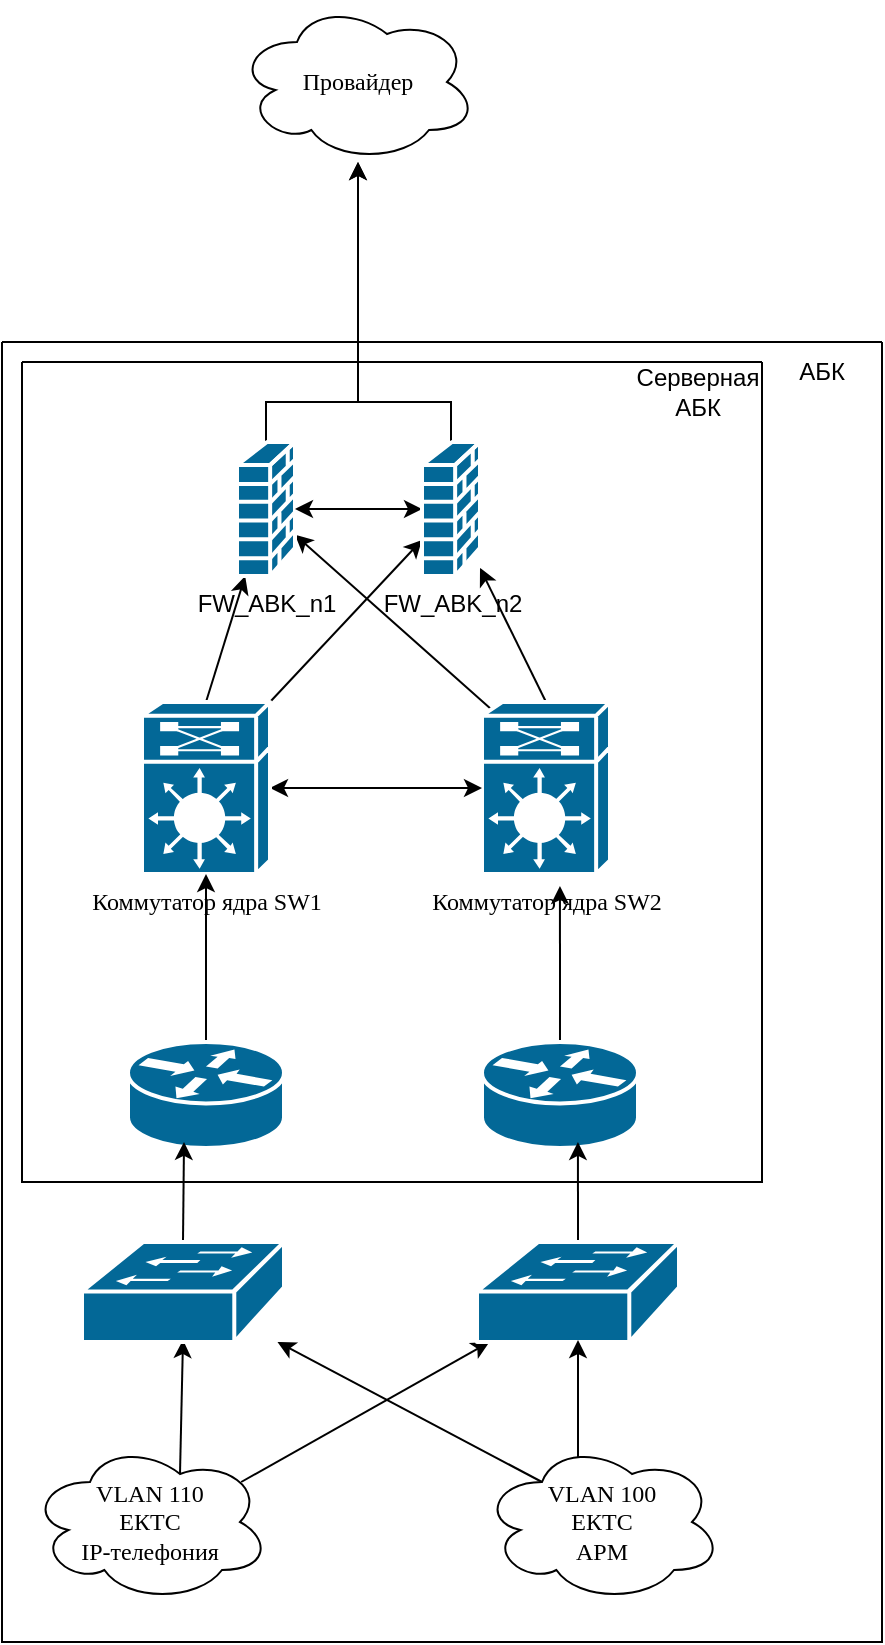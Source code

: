 <mxfile version="15.4.0" type="device"><diagram name="Page-1" id="c37626ed-c26b-45fb-9056-f9ebc6bb27b6"><mxGraphModel dx="852" dy="1344" grid="1" gridSize="10" guides="1" tooltips="1" connect="1" arrows="1" fold="1" page="1" pageScale="1" pageWidth="1100" pageHeight="850" background="none" math="0" shadow="0"><root><mxCell id="0"/><mxCell id="1" parent="0"/><mxCell id="D-X9cWDQWZA9GUAXfRYa-31" value="" style="swimlane;startSize=0;" parent="1" vertex="1"><mxGeometry x="200" y="-100" width="370" height="410" as="geometry"><mxRectangle x="200" y="-100" width="50" height="40" as="alternateBounds"/></mxGeometry></mxCell><mxCell id="D-X9cWDQWZA9GUAXfRYa-15" style="edgeStyle=orthogonalEdgeStyle;rounded=0;orthogonalLoop=1;jettySize=auto;html=1;exitX=0;exitY=0.5;exitDx=0;exitDy=0;exitPerimeter=0;" parent="1" source="1c7a67bf8fd3230f-2" target="1c7a67bf8fd3230f-5" edge="1"><mxGeometry relative="1" as="geometry"/></mxCell><mxCell id="D-X9cWDQWZA9GUAXfRYa-25" style="edgeStyle=none;rounded=0;orthogonalLoop=1;jettySize=auto;html=1;exitX=0.07;exitY=0.04;exitDx=0;exitDy=0;exitPerimeter=0;" parent="1" source="1c7a67bf8fd3230f-2" target="D-X9cWDQWZA9GUAXfRYa-2" edge="1"><mxGeometry relative="1" as="geometry"><mxPoint x="340" y="-10" as="targetPoint"/></mxGeometry></mxCell><mxCell id="D-X9cWDQWZA9GUAXfRYa-28" style="edgeStyle=none;rounded=0;orthogonalLoop=1;jettySize=auto;html=1;exitX=0.5;exitY=0;exitDx=0;exitDy=0;exitPerimeter=0;" parent="1" source="1c7a67bf8fd3230f-2" target="D-X9cWDQWZA9GUAXfRYa-5" edge="1"><mxGeometry relative="1" as="geometry"/></mxCell><mxCell id="1c7a67bf8fd3230f-2" value="Коммутатор ядра SW2" style="shape=mxgraph.cisco.misc.route_switch_processor;html=1;dashed=0;fillColor=#036897;strokeColor=#ffffff;strokeWidth=2;verticalLabelPosition=bottom;verticalAlign=top;rounded=0;shadow=0;comic=0;fontFamily=Verdana;fontSize=12;" parent="1" vertex="1"><mxGeometry x="430" y="70" width="64" height="86" as="geometry"/></mxCell><mxCell id="D-X9cWDQWZA9GUAXfRYa-26" style="edgeStyle=none;rounded=0;orthogonalLoop=1;jettySize=auto;html=1;exitX=1;exitY=0;exitDx=0;exitDy=0;exitPerimeter=0;" parent="1" source="1c7a67bf8fd3230f-5" target="D-X9cWDQWZA9GUAXfRYa-5" edge="1"><mxGeometry relative="1" as="geometry"/></mxCell><mxCell id="D-X9cWDQWZA9GUAXfRYa-27" style="edgeStyle=none;rounded=0;orthogonalLoop=1;jettySize=auto;html=1;exitX=0.5;exitY=0;exitDx=0;exitDy=0;exitPerimeter=0;" parent="1" source="1c7a67bf8fd3230f-5" target="D-X9cWDQWZA9GUAXfRYa-2" edge="1"><mxGeometry relative="1" as="geometry"/></mxCell><mxCell id="D-X9cWDQWZA9GUAXfRYa-30" style="edgeStyle=none;rounded=0;orthogonalLoop=1;jettySize=auto;html=1;exitX=1;exitY=0.5;exitDx=0;exitDy=0;exitPerimeter=0;entryX=0;entryY=0.5;entryDx=0;entryDy=0;entryPerimeter=0;" parent="1" source="1c7a67bf8fd3230f-5" target="1c7a67bf8fd3230f-2" edge="1"><mxGeometry relative="1" as="geometry"/></mxCell><mxCell id="1c7a67bf8fd3230f-5" value="Коммутатор ядра SW1" style="shape=mxgraph.cisco.misc.route_switch_processor;html=1;dashed=0;fillColor=#036897;strokeColor=#ffffff;strokeWidth=2;verticalLabelPosition=bottom;verticalAlign=top;rounded=0;shadow=0;comic=0;fontFamily=Verdana;fontSize=12;" parent="1" vertex="1"><mxGeometry x="260" y="70" width="64" height="86" as="geometry"/></mxCell><mxCell id="D-X9cWDQWZA9GUAXfRYa-17" style="edgeStyle=none;rounded=0;orthogonalLoop=1;jettySize=auto;html=1;exitX=0.625;exitY=0.2;exitDx=0;exitDy=0;exitPerimeter=0;entryX=0.5;entryY=0.98;entryDx=0;entryDy=0;entryPerimeter=0;" parent="1" source="1c7a67bf8fd3230f-13" target="D-X9cWDQWZA9GUAXfRYa-6" edge="1"><mxGeometry relative="1" as="geometry"/></mxCell><mxCell id="D-X9cWDQWZA9GUAXfRYa-19" style="edgeStyle=none;rounded=0;orthogonalLoop=1;jettySize=auto;html=1;exitX=0.88;exitY=0.25;exitDx=0;exitDy=0;exitPerimeter=0;" parent="1" source="1c7a67bf8fd3230f-13" target="D-X9cWDQWZA9GUAXfRYa-7" edge="1"><mxGeometry relative="1" as="geometry"/></mxCell><mxCell id="1c7a67bf8fd3230f-13" value="VLAN 110&lt;br&gt;ЕКТС&lt;br&gt;IP-телефония" style="ellipse;shape=cloud;whiteSpace=wrap;html=1;rounded=0;shadow=0;comic=0;strokeWidth=1;fontFamily=Verdana;fontSize=12;" parent="1" vertex="1"><mxGeometry x="204" y="440" width="120" height="80" as="geometry"/></mxCell><mxCell id="D-X9cWDQWZA9GUAXfRYa-35" style="edgeStyle=none;rounded=0;orthogonalLoop=1;jettySize=auto;html=1;exitX=0.5;exitY=0;exitDx=0;exitDy=0;exitPerimeter=0;entryX=0.5;entryY=1;entryDx=0;entryDy=0;entryPerimeter=0;" parent="1" source="1c7a67bf8fd3230f-46" target="1c7a67bf8fd3230f-5" edge="1"><mxGeometry relative="1" as="geometry"/></mxCell><mxCell id="1c7a67bf8fd3230f-46" value="" style="shape=mxgraph.cisco.routers.router;html=1;dashed=0;fillColor=#036897;strokeColor=#ffffff;strokeWidth=2;verticalLabelPosition=bottom;verticalAlign=top;rounded=0;shadow=0;comic=0;fontFamily=Verdana;fontSize=12;" parent="1" vertex="1"><mxGeometry x="253" y="240" width="78" height="53" as="geometry"/></mxCell><mxCell id="D-X9cWDQWZA9GUAXfRYa-16" style="edgeStyle=none;rounded=0;orthogonalLoop=1;jettySize=auto;html=1;exitX=0.5;exitY=0;exitDx=0;exitDy=0;exitPerimeter=0;entryX=0.609;entryY=1.07;entryDx=0;entryDy=0;entryPerimeter=0;" parent="1" source="1c7a67bf8fd3230f-47" target="1c7a67bf8fd3230f-2" edge="1"><mxGeometry relative="1" as="geometry"/></mxCell><mxCell id="1c7a67bf8fd3230f-47" value="" style="shape=mxgraph.cisco.routers.router;html=1;dashed=0;fillColor=#036897;strokeColor=#ffffff;strokeWidth=2;verticalLabelPosition=bottom;verticalAlign=top;rounded=0;shadow=0;comic=0;fontFamily=Verdana;fontSize=12;" parent="1" vertex="1"><mxGeometry x="430" y="240" width="78" height="53" as="geometry"/></mxCell><mxCell id="D-X9cWDQWZA9GUAXfRYa-10" style="edgeStyle=orthogonalEdgeStyle;rounded=0;orthogonalLoop=1;jettySize=auto;html=1;exitX=0.5;exitY=0;exitDx=0;exitDy=0;exitPerimeter=0;" parent="1" source="D-X9cWDQWZA9GUAXfRYa-2" target="D-X9cWDQWZA9GUAXfRYa-9" edge="1"><mxGeometry relative="1" as="geometry"><Array as="points"><mxPoint x="322" y="-80"/><mxPoint x="368" y="-80"/></Array></mxGeometry></mxCell><mxCell id="D-X9cWDQWZA9GUAXfRYa-13" style="rounded=0;orthogonalLoop=1;jettySize=auto;html=1;exitX=1;exitY=0.5;exitDx=0;exitDy=0;exitPerimeter=0;entryX=0;entryY=0.5;entryDx=0;entryDy=0;entryPerimeter=0;" parent="1" source="D-X9cWDQWZA9GUAXfRYa-2" target="D-X9cWDQWZA9GUAXfRYa-5" edge="1"><mxGeometry relative="1" as="geometry"/></mxCell><mxCell id="D-X9cWDQWZA9GUAXfRYa-2" value="FW_ABK_n1" style="shape=mxgraph.cisco.security.firewall;sketch=0;html=1;pointerEvents=1;dashed=0;fillColor=#036897;strokeColor=#ffffff;strokeWidth=2;verticalLabelPosition=bottom;verticalAlign=top;align=center;outlineConnect=0;" parent="1" vertex="1"><mxGeometry x="307.5" y="-60" width="29" height="67" as="geometry"/></mxCell><mxCell id="D-X9cWDQWZA9GUAXfRYa-11" style="edgeStyle=orthogonalEdgeStyle;rounded=0;orthogonalLoop=1;jettySize=auto;html=1;exitX=0.5;exitY=0;exitDx=0;exitDy=0;exitPerimeter=0;" parent="1" source="D-X9cWDQWZA9GUAXfRYa-5" target="D-X9cWDQWZA9GUAXfRYa-9" edge="1"><mxGeometry relative="1" as="geometry"><Array as="points"><mxPoint x="414" y="-80"/><mxPoint x="368" y="-80"/></Array></mxGeometry></mxCell><mxCell id="D-X9cWDQWZA9GUAXfRYa-29" style="edgeStyle=none;rounded=0;orthogonalLoop=1;jettySize=auto;html=1;exitX=0;exitY=0.5;exitDx=0;exitDy=0;exitPerimeter=0;entryX=1;entryY=0.5;entryDx=0;entryDy=0;entryPerimeter=0;" parent="1" source="D-X9cWDQWZA9GUAXfRYa-5" target="D-X9cWDQWZA9GUAXfRYa-2" edge="1"><mxGeometry relative="1" as="geometry"/></mxCell><mxCell id="D-X9cWDQWZA9GUAXfRYa-5" value="FW_ABK_n2" style="shape=mxgraph.cisco.security.firewall;sketch=0;html=1;pointerEvents=1;dashed=0;fillColor=#036897;strokeColor=#ffffff;strokeWidth=2;verticalLabelPosition=bottom;verticalAlign=top;align=center;outlineConnect=0;" parent="1" vertex="1"><mxGeometry x="400" y="-60" width="29" height="67" as="geometry"/></mxCell><mxCell id="D-X9cWDQWZA9GUAXfRYa-21" style="edgeStyle=none;rounded=0;orthogonalLoop=1;jettySize=auto;html=1;exitX=0.5;exitY=0;exitDx=0;exitDy=0;exitPerimeter=0;entryX=0.359;entryY=0.943;entryDx=0;entryDy=0;entryPerimeter=0;" parent="1" source="D-X9cWDQWZA9GUAXfRYa-6" target="1c7a67bf8fd3230f-46" edge="1"><mxGeometry relative="1" as="geometry"/></mxCell><mxCell id="D-X9cWDQWZA9GUAXfRYa-6" value="" style="shape=mxgraph.cisco.switches.workgroup_switch;sketch=0;html=1;pointerEvents=1;dashed=0;fillColor=#036897;strokeColor=#ffffff;strokeWidth=2;verticalLabelPosition=bottom;verticalAlign=top;align=center;outlineConnect=0;" parent="1" vertex="1"><mxGeometry x="230" y="340" width="101" height="50" as="geometry"/></mxCell><mxCell id="D-X9cWDQWZA9GUAXfRYa-24" style="edgeStyle=none;rounded=0;orthogonalLoop=1;jettySize=auto;html=1;exitX=0.5;exitY=0;exitDx=0;exitDy=0;exitPerimeter=0;entryX=0.615;entryY=0.943;entryDx=0;entryDy=0;entryPerimeter=0;" parent="1" source="D-X9cWDQWZA9GUAXfRYa-7" target="1c7a67bf8fd3230f-47" edge="1"><mxGeometry relative="1" as="geometry"/></mxCell><mxCell id="D-X9cWDQWZA9GUAXfRYa-7" value="" style="shape=mxgraph.cisco.switches.workgroup_switch;sketch=0;html=1;pointerEvents=1;dashed=0;fillColor=#036897;strokeColor=#ffffff;strokeWidth=2;verticalLabelPosition=bottom;verticalAlign=top;align=center;outlineConnect=0;" parent="1" vertex="1"><mxGeometry x="427.5" y="340" width="101" height="50" as="geometry"/></mxCell><mxCell id="D-X9cWDQWZA9GUAXfRYa-18" style="edgeStyle=none;rounded=0;orthogonalLoop=1;jettySize=auto;html=1;exitX=0.4;exitY=0.1;exitDx=0;exitDy=0;exitPerimeter=0;entryX=0.5;entryY=0.98;entryDx=0;entryDy=0;entryPerimeter=0;" parent="1" source="D-X9cWDQWZA9GUAXfRYa-8" target="D-X9cWDQWZA9GUAXfRYa-7" edge="1"><mxGeometry relative="1" as="geometry"/></mxCell><mxCell id="D-X9cWDQWZA9GUAXfRYa-20" style="edgeStyle=none;rounded=0;orthogonalLoop=1;jettySize=auto;html=1;exitX=0.25;exitY=0.25;exitDx=0;exitDy=0;exitPerimeter=0;" parent="1" source="D-X9cWDQWZA9GUAXfRYa-8" target="D-X9cWDQWZA9GUAXfRYa-6" edge="1"><mxGeometry relative="1" as="geometry"/></mxCell><mxCell id="D-X9cWDQWZA9GUAXfRYa-8" value="VLAN 100&lt;br&gt;ЕКТС &lt;br&gt;АРМ" style="ellipse;shape=cloud;whiteSpace=wrap;html=1;rounded=0;shadow=0;comic=0;strokeWidth=1;fontFamily=Verdana;fontSize=12;" parent="1" vertex="1"><mxGeometry x="430" y="440" width="120" height="80" as="geometry"/></mxCell><mxCell id="D-X9cWDQWZA9GUAXfRYa-9" value="Провайдер" style="ellipse;shape=cloud;whiteSpace=wrap;html=1;rounded=0;shadow=0;comic=0;strokeWidth=1;fontFamily=Verdana;fontSize=12;" parent="1" vertex="1"><mxGeometry x="307.5" y="-280" width="120" height="80" as="geometry"/></mxCell><mxCell id="D-X9cWDQWZA9GUAXfRYa-32" value="Серверная АБК" style="text;html=1;strokeColor=none;fillColor=none;align=center;verticalAlign=middle;whiteSpace=wrap;rounded=0;" parent="1" vertex="1"><mxGeometry x="508" y="-100" width="60" height="30" as="geometry"/></mxCell><mxCell id="D-X9cWDQWZA9GUAXfRYa-33" value="" style="swimlane;startSize=0;" parent="1" vertex="1"><mxGeometry x="190" y="-110" width="440" height="650" as="geometry"/></mxCell><mxCell id="D-X9cWDQWZA9GUAXfRYa-34" value="АБК" style="text;html=1;strokeColor=none;fillColor=none;align=center;verticalAlign=middle;whiteSpace=wrap;rounded=0;" parent="D-X9cWDQWZA9GUAXfRYa-33" vertex="1"><mxGeometry x="380" width="60" height="30" as="geometry"/></mxCell></root></mxGraphModel></diagram></mxfile>